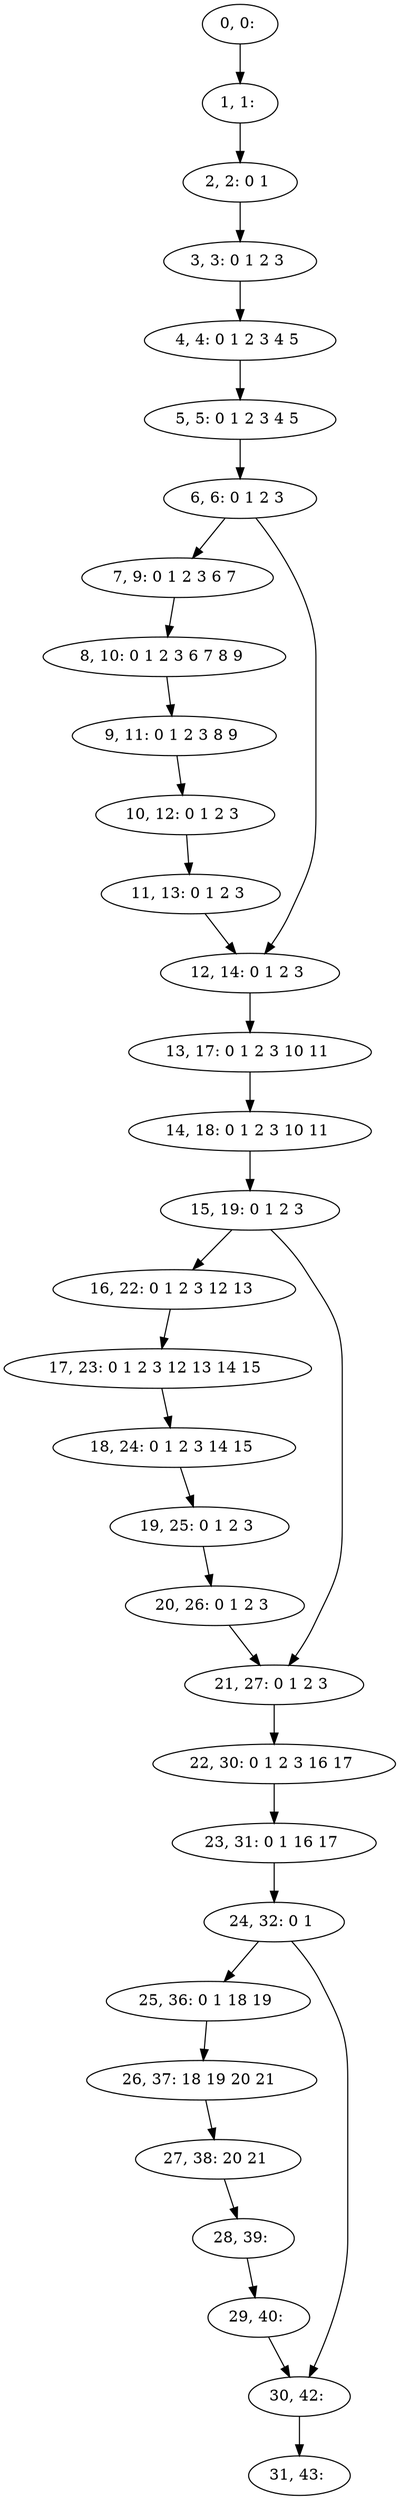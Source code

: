 digraph G {
0[label="0, 0: "];
1[label="1, 1: "];
2[label="2, 2: 0 1 "];
3[label="3, 3: 0 1 2 3 "];
4[label="4, 4: 0 1 2 3 4 5 "];
5[label="5, 5: 0 1 2 3 4 5 "];
6[label="6, 6: 0 1 2 3 "];
7[label="7, 9: 0 1 2 3 6 7 "];
8[label="8, 10: 0 1 2 3 6 7 8 9 "];
9[label="9, 11: 0 1 2 3 8 9 "];
10[label="10, 12: 0 1 2 3 "];
11[label="11, 13: 0 1 2 3 "];
12[label="12, 14: 0 1 2 3 "];
13[label="13, 17: 0 1 2 3 10 11 "];
14[label="14, 18: 0 1 2 3 10 11 "];
15[label="15, 19: 0 1 2 3 "];
16[label="16, 22: 0 1 2 3 12 13 "];
17[label="17, 23: 0 1 2 3 12 13 14 15 "];
18[label="18, 24: 0 1 2 3 14 15 "];
19[label="19, 25: 0 1 2 3 "];
20[label="20, 26: 0 1 2 3 "];
21[label="21, 27: 0 1 2 3 "];
22[label="22, 30: 0 1 2 3 16 17 "];
23[label="23, 31: 0 1 16 17 "];
24[label="24, 32: 0 1 "];
25[label="25, 36: 0 1 18 19 "];
26[label="26, 37: 18 19 20 21 "];
27[label="27, 38: 20 21 "];
28[label="28, 39: "];
29[label="29, 40: "];
30[label="30, 42: "];
31[label="31, 43: "];
0->1 ;
1->2 ;
2->3 ;
3->4 ;
4->5 ;
5->6 ;
6->7 ;
6->12 ;
7->8 ;
8->9 ;
9->10 ;
10->11 ;
11->12 ;
12->13 ;
13->14 ;
14->15 ;
15->16 ;
15->21 ;
16->17 ;
17->18 ;
18->19 ;
19->20 ;
20->21 ;
21->22 ;
22->23 ;
23->24 ;
24->25 ;
24->30 ;
25->26 ;
26->27 ;
27->28 ;
28->29 ;
29->30 ;
30->31 ;
}
